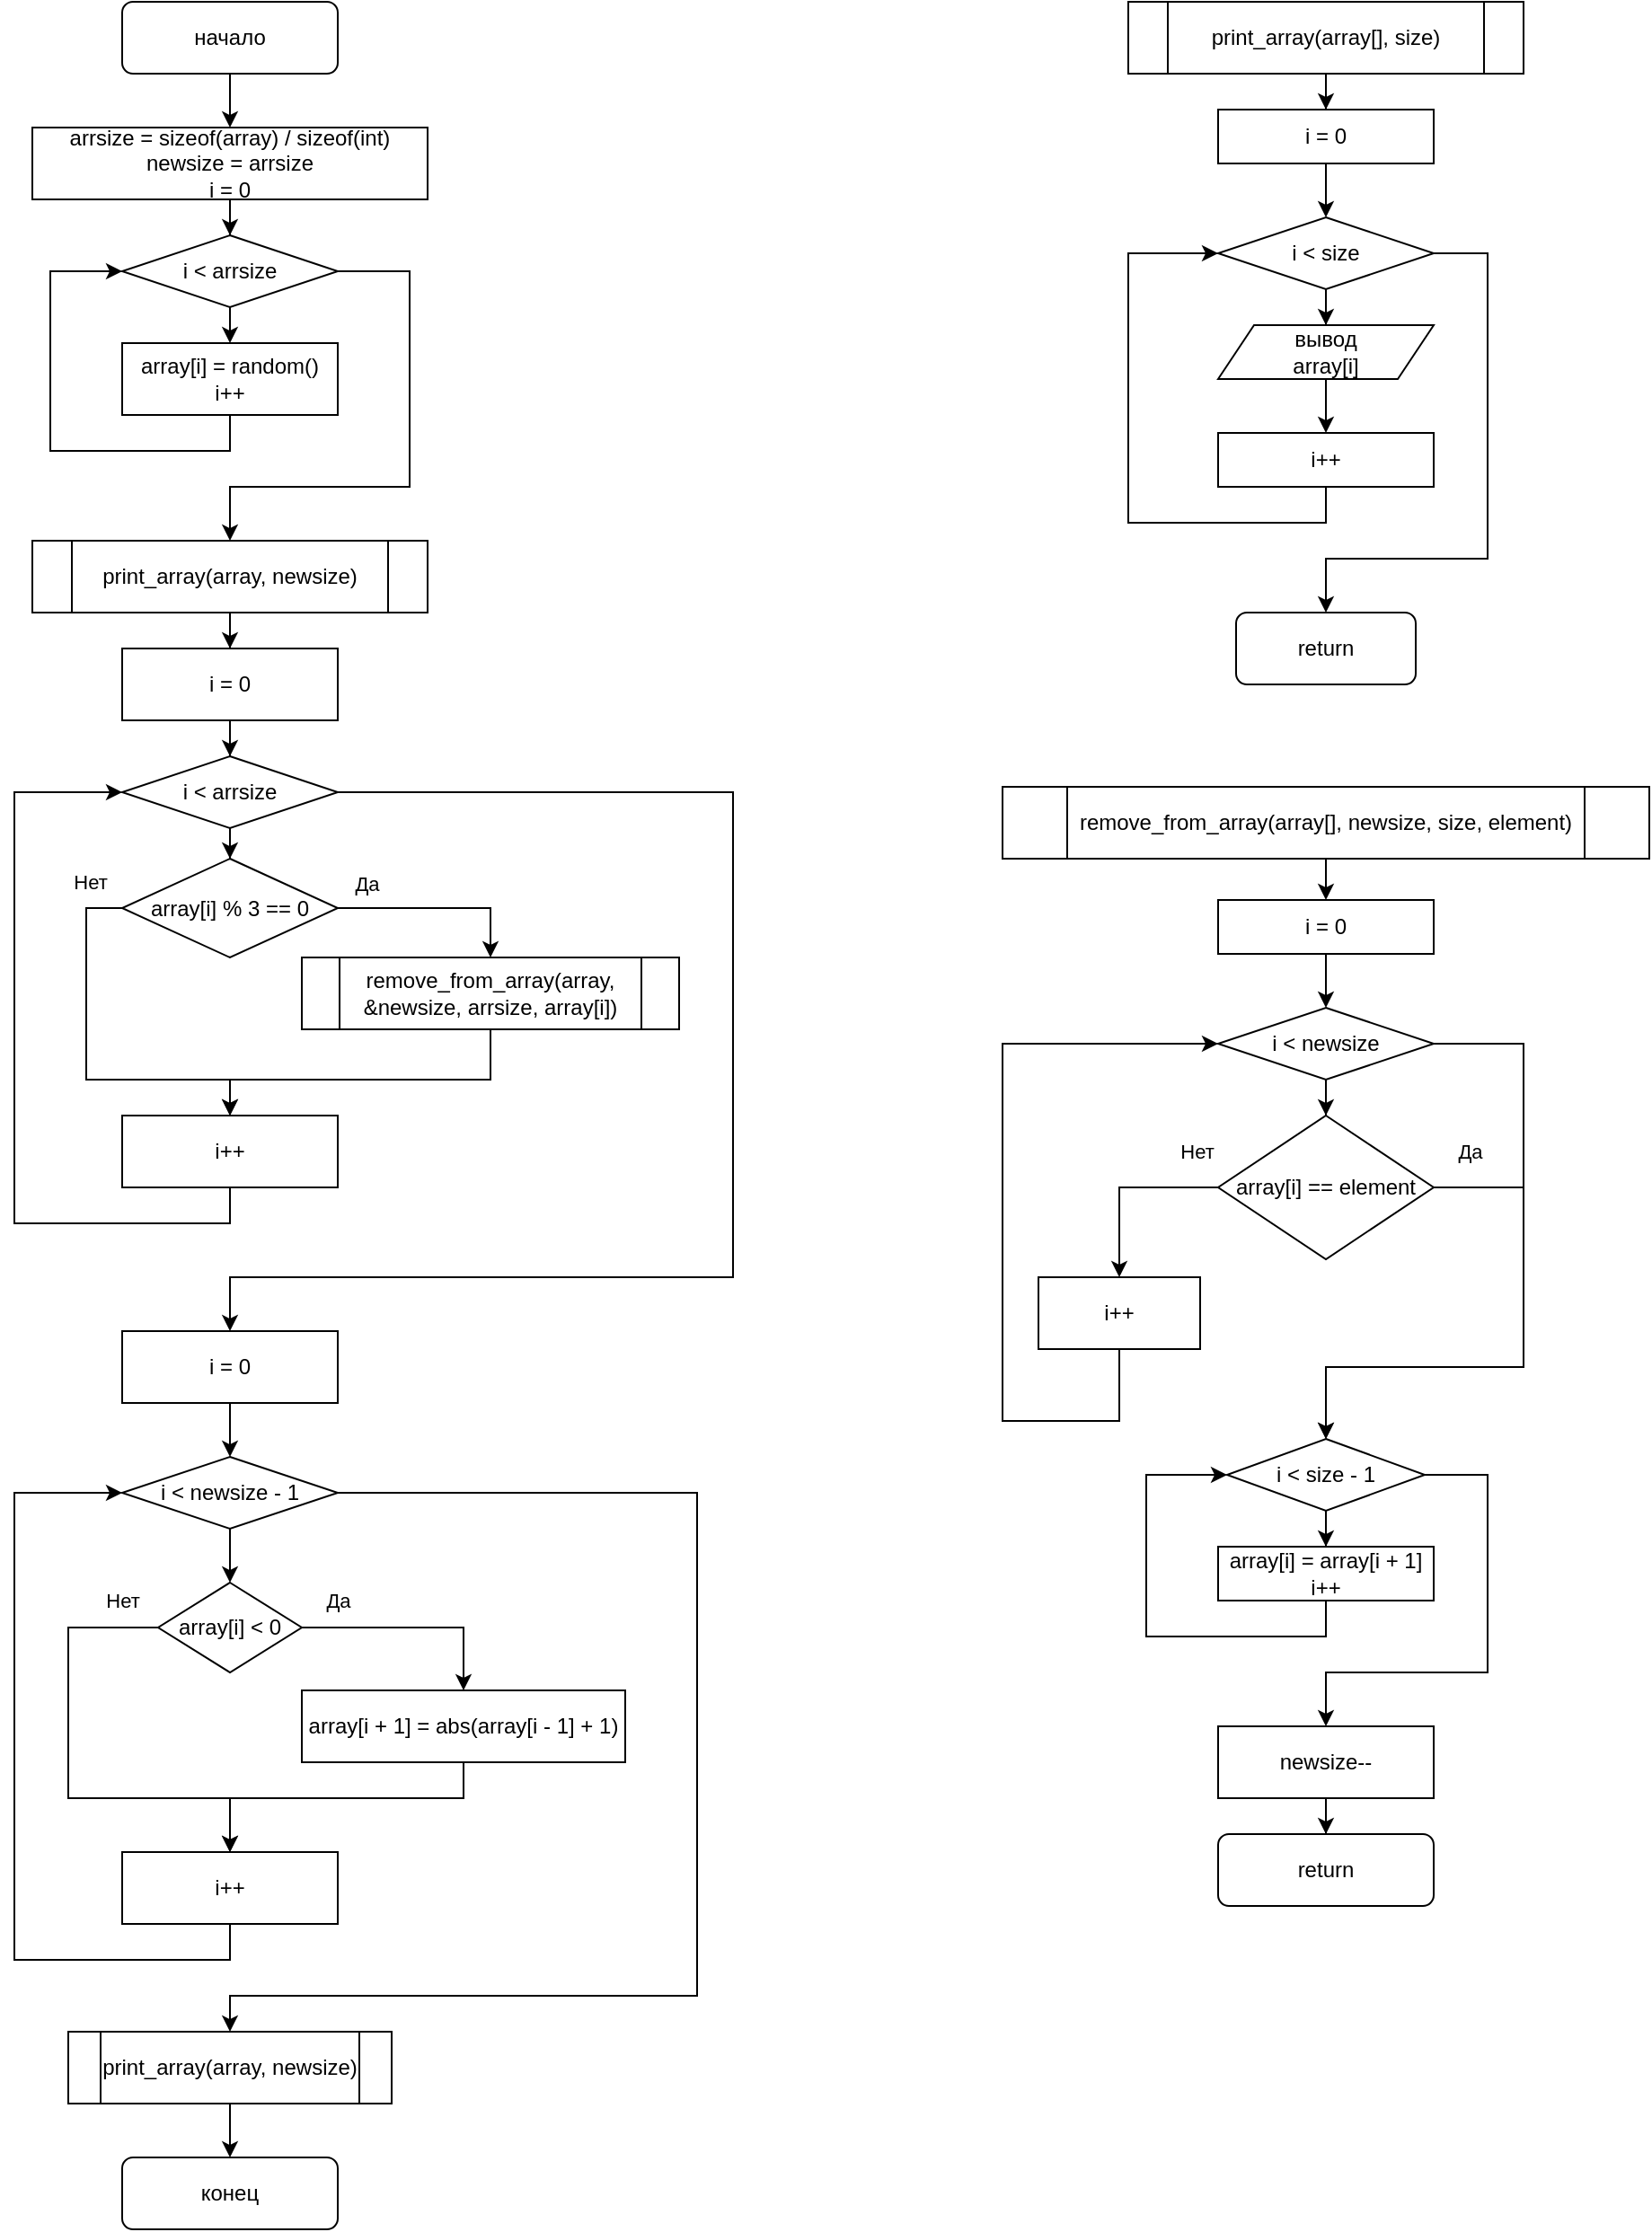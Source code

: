 <mxfile version="15.6.2" type="device"><diagram id="C5RBs43oDa-KdzZeNtuy" name="Page-1"><mxGraphModel dx="1185" dy="588" grid="1" gridSize="10" guides="1" tooltips="1" connect="1" arrows="1" fold="1" page="1" pageScale="1" pageWidth="827" pageHeight="1169" math="0" shadow="0"><root><mxCell id="WIyWlLk6GJQsqaUBKTNV-0"/><mxCell id="WIyWlLk6GJQsqaUBKTNV-1" parent="WIyWlLk6GJQsqaUBKTNV-0"/><mxCell id="Ble9fMx35_zQ9oTKX5sd-1" value="" style="edgeStyle=orthogonalEdgeStyle;rounded=0;orthogonalLoop=1;jettySize=auto;html=1;" edge="1" parent="WIyWlLk6GJQsqaUBKTNV-1" source="WIyWlLk6GJQsqaUBKTNV-3" target="Ble9fMx35_zQ9oTKX5sd-0"><mxGeometry relative="1" as="geometry"/></mxCell><mxCell id="WIyWlLk6GJQsqaUBKTNV-3" value="начало" style="rounded=1;whiteSpace=wrap;html=1;fontSize=12;glass=0;strokeWidth=1;shadow=0;" parent="WIyWlLk6GJQsqaUBKTNV-1" vertex="1"><mxGeometry x="160" y="80" width="120" height="40" as="geometry"/></mxCell><mxCell id="WIyWlLk6GJQsqaUBKTNV-11" value="конец" style="rounded=1;whiteSpace=wrap;html=1;fontSize=12;glass=0;strokeWidth=1;shadow=0;" parent="WIyWlLk6GJQsqaUBKTNV-1" vertex="1"><mxGeometry x="160" y="1280" width="120" height="40" as="geometry"/></mxCell><mxCell id="Ble9fMx35_zQ9oTKX5sd-3" value="" style="edgeStyle=orthogonalEdgeStyle;rounded=0;orthogonalLoop=1;jettySize=auto;html=1;" edge="1" parent="WIyWlLk6GJQsqaUBKTNV-1" source="Ble9fMx35_zQ9oTKX5sd-0" target="Ble9fMx35_zQ9oTKX5sd-2"><mxGeometry relative="1" as="geometry"/></mxCell><mxCell id="Ble9fMx35_zQ9oTKX5sd-0" value="arrsize = sizeof(array) / sizeof(int)&lt;br&gt;newsize = arrsize&lt;br&gt;i = 0" style="whiteSpace=wrap;html=1;rounded=0;shadow=0;strokeWidth=1;glass=0;" vertex="1" parent="WIyWlLk6GJQsqaUBKTNV-1"><mxGeometry x="110" y="150" width="220" height="40" as="geometry"/></mxCell><mxCell id="Ble9fMx35_zQ9oTKX5sd-5" value="" style="edgeStyle=orthogonalEdgeStyle;rounded=0;orthogonalLoop=1;jettySize=auto;html=1;" edge="1" parent="WIyWlLk6GJQsqaUBKTNV-1" source="Ble9fMx35_zQ9oTKX5sd-2"><mxGeometry relative="1" as="geometry"><mxPoint x="220" y="270" as="targetPoint"/></mxGeometry></mxCell><mxCell id="Ble9fMx35_zQ9oTKX5sd-11" style="edgeStyle=orthogonalEdgeStyle;rounded=0;orthogonalLoop=1;jettySize=auto;html=1;exitX=1;exitY=0.5;exitDx=0;exitDy=0;entryX=0.5;entryY=0;entryDx=0;entryDy=0;" edge="1" parent="WIyWlLk6GJQsqaUBKTNV-1" source="Ble9fMx35_zQ9oTKX5sd-2" target="Ble9fMx35_zQ9oTKX5sd-9"><mxGeometry relative="1" as="geometry"><Array as="points"><mxPoint x="320" y="230"/><mxPoint x="320" y="350"/><mxPoint x="220" y="350"/></Array></mxGeometry></mxCell><mxCell id="Ble9fMx35_zQ9oTKX5sd-2" value="i &amp;lt; arrsize" style="rhombus;whiteSpace=wrap;html=1;rounded=0;shadow=0;strokeWidth=1;glass=0;" vertex="1" parent="WIyWlLk6GJQsqaUBKTNV-1"><mxGeometry x="160" y="210" width="120" height="40" as="geometry"/></mxCell><mxCell id="Ble9fMx35_zQ9oTKX5sd-8" style="edgeStyle=orthogonalEdgeStyle;rounded=0;orthogonalLoop=1;jettySize=auto;html=1;exitX=0.5;exitY=1;exitDx=0;exitDy=0;entryX=0;entryY=0.5;entryDx=0;entryDy=0;" edge="1" parent="WIyWlLk6GJQsqaUBKTNV-1" source="Ble9fMx35_zQ9oTKX5sd-7" target="Ble9fMx35_zQ9oTKX5sd-2"><mxGeometry relative="1" as="geometry"><Array as="points"><mxPoint x="220" y="330"/><mxPoint x="120" y="330"/><mxPoint x="120" y="230"/></Array></mxGeometry></mxCell><mxCell id="Ble9fMx35_zQ9oTKX5sd-7" value="array[i] = random()&lt;br&gt;i++" style="rounded=0;whiteSpace=wrap;html=1;" vertex="1" parent="WIyWlLk6GJQsqaUBKTNV-1"><mxGeometry x="160" y="270" width="120" height="40" as="geometry"/></mxCell><mxCell id="Ble9fMx35_zQ9oTKX5sd-16" value="" style="edgeStyle=orthogonalEdgeStyle;rounded=0;orthogonalLoop=1;jettySize=auto;html=1;" edge="1" parent="WIyWlLk6GJQsqaUBKTNV-1" source="Ble9fMx35_zQ9oTKX5sd-9" target="Ble9fMx35_zQ9oTKX5sd-15"><mxGeometry relative="1" as="geometry"/></mxCell><mxCell id="Ble9fMx35_zQ9oTKX5sd-9" value="print_array(array, newsize)" style="shape=process;whiteSpace=wrap;html=1;backgroundOutline=1;rounded=0;" vertex="1" parent="WIyWlLk6GJQsqaUBKTNV-1"><mxGeometry x="110" y="380" width="220" height="40" as="geometry"/></mxCell><mxCell id="Ble9fMx35_zQ9oTKX5sd-19" value="" style="edgeStyle=orthogonalEdgeStyle;rounded=0;orthogonalLoop=1;jettySize=auto;html=1;" edge="1" parent="WIyWlLk6GJQsqaUBKTNV-1" source="Ble9fMx35_zQ9oTKX5sd-12" target="Ble9fMx35_zQ9oTKX5sd-18"><mxGeometry relative="1" as="geometry"/></mxCell><mxCell id="Ble9fMx35_zQ9oTKX5sd-30" value="" style="edgeStyle=orthogonalEdgeStyle;rounded=0;orthogonalLoop=1;jettySize=auto;html=1;" edge="1" parent="WIyWlLk6GJQsqaUBKTNV-1" source="Ble9fMx35_zQ9oTKX5sd-12" target="Ble9fMx35_zQ9oTKX5sd-29"><mxGeometry relative="1" as="geometry"><Array as="points"><mxPoint x="500" y="520"/><mxPoint x="500" y="790"/><mxPoint x="220" y="790"/></Array></mxGeometry></mxCell><mxCell id="Ble9fMx35_zQ9oTKX5sd-12" value="i &amp;lt; arrsize" style="rhombus;whiteSpace=wrap;html=1;rounded=0;" vertex="1" parent="WIyWlLk6GJQsqaUBKTNV-1"><mxGeometry x="160" y="500" width="120" height="40" as="geometry"/></mxCell><mxCell id="Ble9fMx35_zQ9oTKX5sd-17" value="" style="edgeStyle=orthogonalEdgeStyle;rounded=0;orthogonalLoop=1;jettySize=auto;html=1;" edge="1" parent="WIyWlLk6GJQsqaUBKTNV-1" source="Ble9fMx35_zQ9oTKX5sd-15" target="Ble9fMx35_zQ9oTKX5sd-12"><mxGeometry relative="1" as="geometry"/></mxCell><mxCell id="Ble9fMx35_zQ9oTKX5sd-15" value="i = 0" style="whiteSpace=wrap;html=1;rounded=0;" vertex="1" parent="WIyWlLk6GJQsqaUBKTNV-1"><mxGeometry x="160" y="440" width="120" height="40" as="geometry"/></mxCell><mxCell id="Ble9fMx35_zQ9oTKX5sd-23" style="edgeStyle=orthogonalEdgeStyle;rounded=0;orthogonalLoop=1;jettySize=auto;html=1;exitX=1;exitY=0.5;exitDx=0;exitDy=0;entryX=0.5;entryY=0;entryDx=0;entryDy=0;" edge="1" parent="WIyWlLk6GJQsqaUBKTNV-1" source="Ble9fMx35_zQ9oTKX5sd-18" target="Ble9fMx35_zQ9oTKX5sd-22"><mxGeometry relative="1" as="geometry"/></mxCell><mxCell id="Ble9fMx35_zQ9oTKX5sd-24" value="Да" style="edgeLabel;html=1;align=center;verticalAlign=middle;resizable=0;points=[];" vertex="1" connectable="0" parent="Ble9fMx35_zQ9oTKX5sd-23"><mxGeometry x="-0.723" y="3" relative="1" as="geometry"><mxPoint y="-11" as="offset"/></mxGeometry></mxCell><mxCell id="Ble9fMx35_zQ9oTKX5sd-35" style="edgeStyle=orthogonalEdgeStyle;rounded=0;orthogonalLoop=1;jettySize=auto;html=1;exitX=0;exitY=0.5;exitDx=0;exitDy=0;" edge="1" parent="WIyWlLk6GJQsqaUBKTNV-1" source="Ble9fMx35_zQ9oTKX5sd-18"><mxGeometry relative="1" as="geometry"><mxPoint x="220" y="700" as="targetPoint"/><Array as="points"><mxPoint x="140" y="585"/><mxPoint x="140" y="680"/><mxPoint x="220" y="680"/></Array></mxGeometry></mxCell><mxCell id="Ble9fMx35_zQ9oTKX5sd-40" value="Нет" style="edgeLabel;html=1;align=center;verticalAlign=middle;resizable=0;points=[];" vertex="1" connectable="0" parent="Ble9fMx35_zQ9oTKX5sd-35"><mxGeometry x="-0.253" y="2" relative="1" as="geometry"><mxPoint y="-75" as="offset"/></mxGeometry></mxCell><mxCell id="Ble9fMx35_zQ9oTKX5sd-18" value="array[i] % 3 == 0" style="rhombus;whiteSpace=wrap;html=1;rounded=0;" vertex="1" parent="WIyWlLk6GJQsqaUBKTNV-1"><mxGeometry x="160" y="557" width="120" height="55" as="geometry"/></mxCell><mxCell id="Ble9fMx35_zQ9oTKX5sd-34" style="edgeStyle=orthogonalEdgeStyle;rounded=0;orthogonalLoop=1;jettySize=auto;html=1;exitX=0.5;exitY=1;exitDx=0;exitDy=0;entryX=0.5;entryY=0;entryDx=0;entryDy=0;" edge="1" parent="WIyWlLk6GJQsqaUBKTNV-1" source="Ble9fMx35_zQ9oTKX5sd-22" target="Ble9fMx35_zQ9oTKX5sd-31"><mxGeometry relative="1" as="geometry"><Array as="points"><mxPoint x="365" y="680"/><mxPoint x="220" y="680"/></Array></mxGeometry></mxCell><mxCell id="Ble9fMx35_zQ9oTKX5sd-22" value="remove_from_array(array, &amp;amp;newsize, arrsize, array[i])" style="shape=process;whiteSpace=wrap;html=1;backgroundOutline=1;rounded=0;" vertex="1" parent="WIyWlLk6GJQsqaUBKTNV-1"><mxGeometry x="260" y="612" width="210" height="40" as="geometry"/></mxCell><mxCell id="Ble9fMx35_zQ9oTKX5sd-39" value="" style="edgeStyle=orthogonalEdgeStyle;rounded=0;orthogonalLoop=1;jettySize=auto;html=1;" edge="1" parent="WIyWlLk6GJQsqaUBKTNV-1" source="Ble9fMx35_zQ9oTKX5sd-25" target="Ble9fMx35_zQ9oTKX5sd-38"><mxGeometry relative="1" as="geometry"/></mxCell><mxCell id="Ble9fMx35_zQ9oTKX5sd-51" value="" style="edgeStyle=orthogonalEdgeStyle;rounded=0;orthogonalLoop=1;jettySize=auto;html=1;entryX=0.5;entryY=0;entryDx=0;entryDy=0;" edge="1" parent="WIyWlLk6GJQsqaUBKTNV-1" source="Ble9fMx35_zQ9oTKX5sd-25" target="Ble9fMx35_zQ9oTKX5sd-52"><mxGeometry relative="1" as="geometry"><mxPoint x="220" y="1230" as="targetPoint"/><Array as="points"><mxPoint x="480" y="910"/><mxPoint x="480" y="1190"/><mxPoint x="220" y="1190"/></Array></mxGeometry></mxCell><mxCell id="Ble9fMx35_zQ9oTKX5sd-25" value="i &amp;lt; newsize - 1" style="rhombus;whiteSpace=wrap;html=1;rounded=0;" vertex="1" parent="WIyWlLk6GJQsqaUBKTNV-1"><mxGeometry x="160" y="890" width="120" height="40" as="geometry"/></mxCell><mxCell id="Ble9fMx35_zQ9oTKX5sd-37" value="" style="edgeStyle=orthogonalEdgeStyle;rounded=0;orthogonalLoop=1;jettySize=auto;html=1;" edge="1" parent="WIyWlLk6GJQsqaUBKTNV-1" source="Ble9fMx35_zQ9oTKX5sd-29" target="Ble9fMx35_zQ9oTKX5sd-25"><mxGeometry relative="1" as="geometry"/></mxCell><mxCell id="Ble9fMx35_zQ9oTKX5sd-29" value="i = 0" style="whiteSpace=wrap;html=1;rounded=0;" vertex="1" parent="WIyWlLk6GJQsqaUBKTNV-1"><mxGeometry x="160" y="820" width="120" height="40" as="geometry"/></mxCell><mxCell id="Ble9fMx35_zQ9oTKX5sd-36" style="edgeStyle=orthogonalEdgeStyle;rounded=0;orthogonalLoop=1;jettySize=auto;html=1;exitX=0.5;exitY=1;exitDx=0;exitDy=0;entryX=0;entryY=0.5;entryDx=0;entryDy=0;" edge="1" parent="WIyWlLk6GJQsqaUBKTNV-1" source="Ble9fMx35_zQ9oTKX5sd-31" target="Ble9fMx35_zQ9oTKX5sd-12"><mxGeometry relative="1" as="geometry"><Array as="points"><mxPoint x="220" y="760"/><mxPoint x="100" y="760"/><mxPoint x="100" y="520"/></Array></mxGeometry></mxCell><mxCell id="Ble9fMx35_zQ9oTKX5sd-31" value="i++" style="rounded=0;whiteSpace=wrap;html=1;" vertex="1" parent="WIyWlLk6GJQsqaUBKTNV-1"><mxGeometry x="160" y="700" width="120" height="40" as="geometry"/></mxCell><mxCell id="Ble9fMx35_zQ9oTKX5sd-42" value="" style="edgeStyle=orthogonalEdgeStyle;rounded=0;orthogonalLoop=1;jettySize=auto;html=1;entryX=0.5;entryY=0;entryDx=0;entryDy=0;" edge="1" parent="WIyWlLk6GJQsqaUBKTNV-1" source="Ble9fMx35_zQ9oTKX5sd-38" target="Ble9fMx35_zQ9oTKX5sd-41"><mxGeometry relative="1" as="geometry"><Array as="points"><mxPoint x="350" y="985"/></Array></mxGeometry></mxCell><mxCell id="Ble9fMx35_zQ9oTKX5sd-43" value="Да" style="edgeLabel;html=1;align=center;verticalAlign=middle;resizable=0;points=[];" vertex="1" connectable="0" parent="Ble9fMx35_zQ9oTKX5sd-42"><mxGeometry x="-0.559" y="-1" relative="1" as="geometry"><mxPoint x="-8" y="-16" as="offset"/></mxGeometry></mxCell><mxCell id="Ble9fMx35_zQ9oTKX5sd-48" style="edgeStyle=orthogonalEdgeStyle;rounded=0;orthogonalLoop=1;jettySize=auto;html=1;exitX=0;exitY=0.5;exitDx=0;exitDy=0;entryX=0.5;entryY=0;entryDx=0;entryDy=0;" edge="1" parent="WIyWlLk6GJQsqaUBKTNV-1" source="Ble9fMx35_zQ9oTKX5sd-38" target="Ble9fMx35_zQ9oTKX5sd-45"><mxGeometry relative="1" as="geometry"><Array as="points"><mxPoint x="130" y="985"/><mxPoint x="130" y="1080"/><mxPoint x="220" y="1080"/></Array></mxGeometry></mxCell><mxCell id="Ble9fMx35_zQ9oTKX5sd-49" value="Нет" style="edgeLabel;html=1;align=center;verticalAlign=middle;resizable=0;points=[];" vertex="1" connectable="0" parent="Ble9fMx35_zQ9oTKX5sd-48"><mxGeometry x="-0.057" relative="1" as="geometry"><mxPoint x="30" y="-90" as="offset"/></mxGeometry></mxCell><mxCell id="Ble9fMx35_zQ9oTKX5sd-38" value="array[i] &amp;lt; 0" style="rhombus;whiteSpace=wrap;html=1;rounded=0;" vertex="1" parent="WIyWlLk6GJQsqaUBKTNV-1"><mxGeometry x="180" y="960" width="80" height="50" as="geometry"/></mxCell><mxCell id="Ble9fMx35_zQ9oTKX5sd-46" value="" style="edgeStyle=orthogonalEdgeStyle;rounded=0;orthogonalLoop=1;jettySize=auto;html=1;" edge="1" parent="WIyWlLk6GJQsqaUBKTNV-1" source="Ble9fMx35_zQ9oTKX5sd-41" target="Ble9fMx35_zQ9oTKX5sd-45"><mxGeometry relative="1" as="geometry"><Array as="points"><mxPoint x="350" y="1080"/><mxPoint x="220" y="1080"/></Array></mxGeometry></mxCell><mxCell id="Ble9fMx35_zQ9oTKX5sd-41" value="array[i + 1] = abs(array[i - 1] + 1)" style="whiteSpace=wrap;html=1;rounded=0;" vertex="1" parent="WIyWlLk6GJQsqaUBKTNV-1"><mxGeometry x="260" y="1020" width="180" height="40" as="geometry"/></mxCell><mxCell id="Ble9fMx35_zQ9oTKX5sd-47" style="edgeStyle=orthogonalEdgeStyle;rounded=0;orthogonalLoop=1;jettySize=auto;html=1;exitX=0.5;exitY=1;exitDx=0;exitDy=0;entryX=0;entryY=0.5;entryDx=0;entryDy=0;" edge="1" parent="WIyWlLk6GJQsqaUBKTNV-1" source="Ble9fMx35_zQ9oTKX5sd-45" target="Ble9fMx35_zQ9oTKX5sd-25"><mxGeometry relative="1" as="geometry"><mxPoint x="110" y="1020" as="targetPoint"/><Array as="points"><mxPoint x="220" y="1170"/><mxPoint x="100" y="1170"/><mxPoint x="100" y="910"/></Array></mxGeometry></mxCell><mxCell id="Ble9fMx35_zQ9oTKX5sd-45" value="i++" style="whiteSpace=wrap;html=1;rounded=0;" vertex="1" parent="WIyWlLk6GJQsqaUBKTNV-1"><mxGeometry x="160" y="1110" width="120" height="40" as="geometry"/></mxCell><mxCell id="Ble9fMx35_zQ9oTKX5sd-53" value="" style="edgeStyle=orthogonalEdgeStyle;rounded=0;orthogonalLoop=1;jettySize=auto;html=1;" edge="1" parent="WIyWlLk6GJQsqaUBKTNV-1" source="Ble9fMx35_zQ9oTKX5sd-52" target="WIyWlLk6GJQsqaUBKTNV-11"><mxGeometry relative="1" as="geometry"/></mxCell><mxCell id="Ble9fMx35_zQ9oTKX5sd-52" value="&lt;span&gt;print_array(array, newsize)&lt;/span&gt;" style="shape=process;whiteSpace=wrap;html=1;backgroundOutline=1;rounded=0;" vertex="1" parent="WIyWlLk6GJQsqaUBKTNV-1"><mxGeometry x="130" y="1210" width="180" height="40" as="geometry"/></mxCell><mxCell id="Ble9fMx35_zQ9oTKX5sd-56" value="" style="edgeStyle=orthogonalEdgeStyle;rounded=0;orthogonalLoop=1;jettySize=auto;html=1;" edge="1" parent="WIyWlLk6GJQsqaUBKTNV-1" source="Ble9fMx35_zQ9oTKX5sd-54" target="Ble9fMx35_zQ9oTKX5sd-55"><mxGeometry relative="1" as="geometry"/></mxCell><mxCell id="Ble9fMx35_zQ9oTKX5sd-54" value="print_array(array[], size)" style="shape=process;whiteSpace=wrap;html=1;backgroundOutline=1;rounded=0;" vertex="1" parent="WIyWlLk6GJQsqaUBKTNV-1"><mxGeometry x="720" y="80" width="220" height="40" as="geometry"/></mxCell><mxCell id="Ble9fMx35_zQ9oTKX5sd-58" value="" style="edgeStyle=orthogonalEdgeStyle;rounded=0;orthogonalLoop=1;jettySize=auto;html=1;" edge="1" parent="WIyWlLk6GJQsqaUBKTNV-1" source="Ble9fMx35_zQ9oTKX5sd-55" target="Ble9fMx35_zQ9oTKX5sd-57"><mxGeometry relative="1" as="geometry"/></mxCell><mxCell id="Ble9fMx35_zQ9oTKX5sd-55" value="i = 0" style="whiteSpace=wrap;html=1;rounded=0;" vertex="1" parent="WIyWlLk6GJQsqaUBKTNV-1"><mxGeometry x="770" y="140" width="120" height="30" as="geometry"/></mxCell><mxCell id="Ble9fMx35_zQ9oTKX5sd-60" value="" style="edgeStyle=orthogonalEdgeStyle;rounded=0;orthogonalLoop=1;jettySize=auto;html=1;entryX=0.5;entryY=0;entryDx=0;entryDy=0;" edge="1" parent="WIyWlLk6GJQsqaUBKTNV-1" source="Ble9fMx35_zQ9oTKX5sd-57" target="Ble9fMx35_zQ9oTKX5sd-61"><mxGeometry relative="1" as="geometry"><mxPoint x="830" y="270" as="targetPoint"/></mxGeometry></mxCell><mxCell id="Ble9fMx35_zQ9oTKX5sd-66" style="edgeStyle=orthogonalEdgeStyle;rounded=0;orthogonalLoop=1;jettySize=auto;html=1;exitX=1;exitY=0.5;exitDx=0;exitDy=0;" edge="1" parent="WIyWlLk6GJQsqaUBKTNV-1" source="Ble9fMx35_zQ9oTKX5sd-57" target="Ble9fMx35_zQ9oTKX5sd-65"><mxGeometry relative="1" as="geometry"><Array as="points"><mxPoint x="920" y="220"/><mxPoint x="920" y="390"/><mxPoint x="830" y="390"/></Array></mxGeometry></mxCell><mxCell id="Ble9fMx35_zQ9oTKX5sd-57" value="i &amp;lt; size" style="rhombus;whiteSpace=wrap;html=1;rounded=0;" vertex="1" parent="WIyWlLk6GJQsqaUBKTNV-1"><mxGeometry x="770" y="200" width="120" height="40" as="geometry"/></mxCell><mxCell id="Ble9fMx35_zQ9oTKX5sd-63" value="" style="edgeStyle=orthogonalEdgeStyle;rounded=0;orthogonalLoop=1;jettySize=auto;html=1;" edge="1" parent="WIyWlLk6GJQsqaUBKTNV-1" source="Ble9fMx35_zQ9oTKX5sd-61" target="Ble9fMx35_zQ9oTKX5sd-62"><mxGeometry relative="1" as="geometry"/></mxCell><mxCell id="Ble9fMx35_zQ9oTKX5sd-61" value="вывод&lt;br&gt;array[i]" style="shape=parallelogram;perimeter=parallelogramPerimeter;whiteSpace=wrap;html=1;fixedSize=1;rounded=0;" vertex="1" parent="WIyWlLk6GJQsqaUBKTNV-1"><mxGeometry x="770" y="260" width="120" height="30" as="geometry"/></mxCell><mxCell id="Ble9fMx35_zQ9oTKX5sd-64" style="edgeStyle=orthogonalEdgeStyle;rounded=0;orthogonalLoop=1;jettySize=auto;html=1;exitX=0.5;exitY=1;exitDx=0;exitDy=0;entryX=0;entryY=0.5;entryDx=0;entryDy=0;" edge="1" parent="WIyWlLk6GJQsqaUBKTNV-1" source="Ble9fMx35_zQ9oTKX5sd-62" target="Ble9fMx35_zQ9oTKX5sd-57"><mxGeometry relative="1" as="geometry"><Array as="points"><mxPoint x="830" y="370"/><mxPoint x="720" y="370"/><mxPoint x="720" y="220"/></Array></mxGeometry></mxCell><mxCell id="Ble9fMx35_zQ9oTKX5sd-62" value="i++" style="whiteSpace=wrap;html=1;rounded=0;" vertex="1" parent="WIyWlLk6GJQsqaUBKTNV-1"><mxGeometry x="770" y="320" width="120" height="30" as="geometry"/></mxCell><mxCell id="Ble9fMx35_zQ9oTKX5sd-65" value="return" style="rounded=1;whiteSpace=wrap;html=1;" vertex="1" parent="WIyWlLk6GJQsqaUBKTNV-1"><mxGeometry x="780" y="420" width="100" height="40" as="geometry"/></mxCell><mxCell id="Ble9fMx35_zQ9oTKX5sd-69" value="" style="edgeStyle=orthogonalEdgeStyle;rounded=0;orthogonalLoop=1;jettySize=auto;html=1;" edge="1" parent="WIyWlLk6GJQsqaUBKTNV-1" source="Ble9fMx35_zQ9oTKX5sd-67" target="Ble9fMx35_zQ9oTKX5sd-68"><mxGeometry relative="1" as="geometry"/></mxCell><mxCell id="Ble9fMx35_zQ9oTKX5sd-67" value="remove_from_array(array[], newsize, size, element)" style="shape=process;whiteSpace=wrap;html=1;backgroundOutline=1;rounded=0;" vertex="1" parent="WIyWlLk6GJQsqaUBKTNV-1"><mxGeometry x="650" y="517" width="360" height="40" as="geometry"/></mxCell><mxCell id="Ble9fMx35_zQ9oTKX5sd-73" value="" style="edgeStyle=orthogonalEdgeStyle;rounded=0;orthogonalLoop=1;jettySize=auto;html=1;" edge="1" parent="WIyWlLk6GJQsqaUBKTNV-1" source="Ble9fMx35_zQ9oTKX5sd-68" target="Ble9fMx35_zQ9oTKX5sd-72"><mxGeometry relative="1" as="geometry"/></mxCell><mxCell id="Ble9fMx35_zQ9oTKX5sd-68" value="i = 0" style="whiteSpace=wrap;html=1;rounded=0;" vertex="1" parent="WIyWlLk6GJQsqaUBKTNV-1"><mxGeometry x="770" y="580" width="120" height="30" as="geometry"/></mxCell><mxCell id="Ble9fMx35_zQ9oTKX5sd-76" value="" style="edgeStyle=orthogonalEdgeStyle;rounded=0;orthogonalLoop=1;jettySize=auto;html=1;" edge="1" parent="WIyWlLk6GJQsqaUBKTNV-1" source="Ble9fMx35_zQ9oTKX5sd-70"><mxGeometry relative="1" as="geometry"><mxPoint x="830" y="880" as="targetPoint"/><Array as="points"><mxPoint x="940" y="740"/><mxPoint x="940" y="840"/><mxPoint x="830" y="840"/></Array></mxGeometry></mxCell><mxCell id="Ble9fMx35_zQ9oTKX5sd-79" value="Да" style="edgeLabel;html=1;align=center;verticalAlign=middle;resizable=0;points=[];" vertex="1" connectable="0" parent="Ble9fMx35_zQ9oTKX5sd-76"><mxGeometry x="0.159" relative="1" as="geometry"><mxPoint x="-6" y="-120" as="offset"/></mxGeometry></mxCell><mxCell id="Ble9fMx35_zQ9oTKX5sd-78" value="" style="edgeStyle=orthogonalEdgeStyle;rounded=0;orthogonalLoop=1;jettySize=auto;html=1;" edge="1" parent="WIyWlLk6GJQsqaUBKTNV-1" source="Ble9fMx35_zQ9oTKX5sd-70" target="Ble9fMx35_zQ9oTKX5sd-77"><mxGeometry relative="1" as="geometry"/></mxCell><mxCell id="Ble9fMx35_zQ9oTKX5sd-80" value="Нет" style="edgeLabel;html=1;align=center;verticalAlign=middle;resizable=0;points=[];" vertex="1" connectable="0" parent="Ble9fMx35_zQ9oTKX5sd-78"><mxGeometry x="-0.385" y="-3" relative="1" as="geometry"><mxPoint x="20" y="-17" as="offset"/></mxGeometry></mxCell><mxCell id="Ble9fMx35_zQ9oTKX5sd-70" value="array[i] == element" style="rhombus;whiteSpace=wrap;html=1;rounded=0;" vertex="1" parent="WIyWlLk6GJQsqaUBKTNV-1"><mxGeometry x="770" y="700" width="120" height="80" as="geometry"/></mxCell><mxCell id="Ble9fMx35_zQ9oTKX5sd-74" value="" style="edgeStyle=orthogonalEdgeStyle;rounded=0;orthogonalLoop=1;jettySize=auto;html=1;" edge="1" parent="WIyWlLk6GJQsqaUBKTNV-1" source="Ble9fMx35_zQ9oTKX5sd-72" target="Ble9fMx35_zQ9oTKX5sd-70"><mxGeometry relative="1" as="geometry"/></mxCell><mxCell id="Ble9fMx35_zQ9oTKX5sd-82" style="edgeStyle=orthogonalEdgeStyle;rounded=0;orthogonalLoop=1;jettySize=auto;html=1;exitX=1;exitY=0.5;exitDx=0;exitDy=0;entryX=0.5;entryY=0;entryDx=0;entryDy=0;" edge="1" parent="WIyWlLk6GJQsqaUBKTNV-1" source="Ble9fMx35_zQ9oTKX5sd-72" target="Ble9fMx35_zQ9oTKX5sd-83"><mxGeometry relative="1" as="geometry"><mxPoint x="950" y="810" as="targetPoint"/><Array as="points"><mxPoint x="940" y="660"/><mxPoint x="940" y="840"/><mxPoint x="830" y="840"/></Array></mxGeometry></mxCell><mxCell id="Ble9fMx35_zQ9oTKX5sd-72" value="i &amp;lt; newsize" style="rhombus;whiteSpace=wrap;html=1;rounded=0;" vertex="1" parent="WIyWlLk6GJQsqaUBKTNV-1"><mxGeometry x="770" y="640" width="120" height="40" as="geometry"/></mxCell><mxCell id="Ble9fMx35_zQ9oTKX5sd-81" style="edgeStyle=orthogonalEdgeStyle;rounded=0;orthogonalLoop=1;jettySize=auto;html=1;exitX=0.5;exitY=1;exitDx=0;exitDy=0;entryX=0;entryY=0.5;entryDx=0;entryDy=0;" edge="1" parent="WIyWlLk6GJQsqaUBKTNV-1" source="Ble9fMx35_zQ9oTKX5sd-77" target="Ble9fMx35_zQ9oTKX5sd-72"><mxGeometry relative="1" as="geometry"><mxPoint x="750" y="660" as="targetPoint"/><Array as="points"><mxPoint x="715" y="870"/><mxPoint x="650" y="870"/><mxPoint x="650" y="660"/></Array></mxGeometry></mxCell><mxCell id="Ble9fMx35_zQ9oTKX5sd-77" value="i++" style="whiteSpace=wrap;html=1;rounded=0;" vertex="1" parent="WIyWlLk6GJQsqaUBKTNV-1"><mxGeometry x="670" y="790" width="90" height="40" as="geometry"/></mxCell><mxCell id="Ble9fMx35_zQ9oTKX5sd-85" value="" style="edgeStyle=orthogonalEdgeStyle;rounded=0;orthogonalLoop=1;jettySize=auto;html=1;" edge="1" parent="WIyWlLk6GJQsqaUBKTNV-1" source="Ble9fMx35_zQ9oTKX5sd-83" target="Ble9fMx35_zQ9oTKX5sd-84"><mxGeometry relative="1" as="geometry"/></mxCell><mxCell id="Ble9fMx35_zQ9oTKX5sd-88" value="" style="edgeStyle=orthogonalEdgeStyle;rounded=0;orthogonalLoop=1;jettySize=auto;html=1;entryX=0.5;entryY=0;entryDx=0;entryDy=0;" edge="1" parent="WIyWlLk6GJQsqaUBKTNV-1" source="Ble9fMx35_zQ9oTKX5sd-83" target="Ble9fMx35_zQ9oTKX5sd-87"><mxGeometry relative="1" as="geometry"><Array as="points"><mxPoint x="920" y="900"/><mxPoint x="920" y="1010"/><mxPoint x="830" y="1010"/></Array></mxGeometry></mxCell><mxCell id="Ble9fMx35_zQ9oTKX5sd-83" value="i &amp;lt; size - 1" style="rhombus;whiteSpace=wrap;html=1;rounded=0;" vertex="1" parent="WIyWlLk6GJQsqaUBKTNV-1"><mxGeometry x="775" y="880" width="110" height="40" as="geometry"/></mxCell><mxCell id="Ble9fMx35_zQ9oTKX5sd-86" style="edgeStyle=orthogonalEdgeStyle;rounded=0;orthogonalLoop=1;jettySize=auto;html=1;exitX=0.5;exitY=1;exitDx=0;exitDy=0;entryX=0;entryY=0.5;entryDx=0;entryDy=0;" edge="1" parent="WIyWlLk6GJQsqaUBKTNV-1" source="Ble9fMx35_zQ9oTKX5sd-84" target="Ble9fMx35_zQ9oTKX5sd-83"><mxGeometry relative="1" as="geometry"><Array as="points"><mxPoint x="830" y="990"/><mxPoint x="730" y="990"/><mxPoint x="730" y="900"/></Array></mxGeometry></mxCell><mxCell id="Ble9fMx35_zQ9oTKX5sd-84" value="array[i] = array[i + 1]&lt;br&gt;i++" style="whiteSpace=wrap;html=1;rounded=0;" vertex="1" parent="WIyWlLk6GJQsqaUBKTNV-1"><mxGeometry x="770" y="940" width="120" height="30" as="geometry"/></mxCell><mxCell id="Ble9fMx35_zQ9oTKX5sd-90" value="" style="edgeStyle=orthogonalEdgeStyle;rounded=0;orthogonalLoop=1;jettySize=auto;html=1;" edge="1" parent="WIyWlLk6GJQsqaUBKTNV-1" source="Ble9fMx35_zQ9oTKX5sd-87" target="Ble9fMx35_zQ9oTKX5sd-89"><mxGeometry relative="1" as="geometry"/></mxCell><mxCell id="Ble9fMx35_zQ9oTKX5sd-87" value="newsize--" style="whiteSpace=wrap;html=1;rounded=0;" vertex="1" parent="WIyWlLk6GJQsqaUBKTNV-1"><mxGeometry x="770" y="1040" width="120" height="40" as="geometry"/></mxCell><mxCell id="Ble9fMx35_zQ9oTKX5sd-89" value="return" style="whiteSpace=wrap;html=1;rounded=1;" vertex="1" parent="WIyWlLk6GJQsqaUBKTNV-1"><mxGeometry x="770" y="1100" width="120" height="40" as="geometry"/></mxCell></root></mxGraphModel></diagram></mxfile>